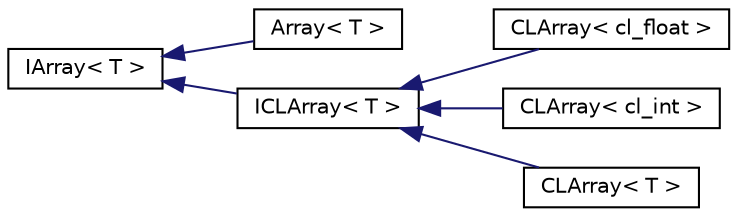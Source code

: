 digraph "Graphical Class Hierarchy"
{
 // LATEX_PDF_SIZE
  edge [fontname="Helvetica",fontsize="10",labelfontname="Helvetica",labelfontsize="10"];
  node [fontname="Helvetica",fontsize="10",shape=record];
  rankdir="LR";
  Node0 [label="IArray\< T \>",height=0.2,width=0.4,color="black", fillcolor="white", style="filled",URL="$classarm__compute_1_1_i_array.xhtml",tooltip="Array of type T."];
  Node0 -> Node1 [dir="back",color="midnightblue",fontsize="10",style="solid",fontname="Helvetica"];
  Node1 [label="Array\< T \>",height=0.2,width=0.4,color="black", fillcolor="white", style="filled",URL="$classarm__compute_1_1_array.xhtml",tooltip="Basic implementation of the IArray interface which allocates a static number of T values"];
  Node0 -> Node2 [dir="back",color="midnightblue",fontsize="10",style="solid",fontname="Helvetica"];
  Node2 [label="ICLArray\< T \>",height=0.2,width=0.4,color="black", fillcolor="white", style="filled",URL="$classarm__compute_1_1_i_c_l_array.xhtml",tooltip="Interface for OpenCL Array."];
  Node2 -> Node3 [dir="back",color="midnightblue",fontsize="10",style="solid",fontname="Helvetica"];
  Node3 [label="CLArray\< cl_float \>",height=0.2,width=0.4,color="black", fillcolor="white", style="filled",URL="$classarm__compute_1_1_c_l_array.xhtml",tooltip=" "];
  Node2 -> Node4 [dir="back",color="midnightblue",fontsize="10",style="solid",fontname="Helvetica"];
  Node4 [label="CLArray\< cl_int \>",height=0.2,width=0.4,color="black", fillcolor="white", style="filled",URL="$classarm__compute_1_1_c_l_array.xhtml",tooltip=" "];
  Node2 -> Node5 [dir="back",color="midnightblue",fontsize="10",style="solid",fontname="Helvetica"];
  Node5 [label="CLArray\< T \>",height=0.2,width=0.4,color="black", fillcolor="white", style="filled",URL="$classarm__compute_1_1_c_l_array.xhtml",tooltip="CLArray implementation"];
}
